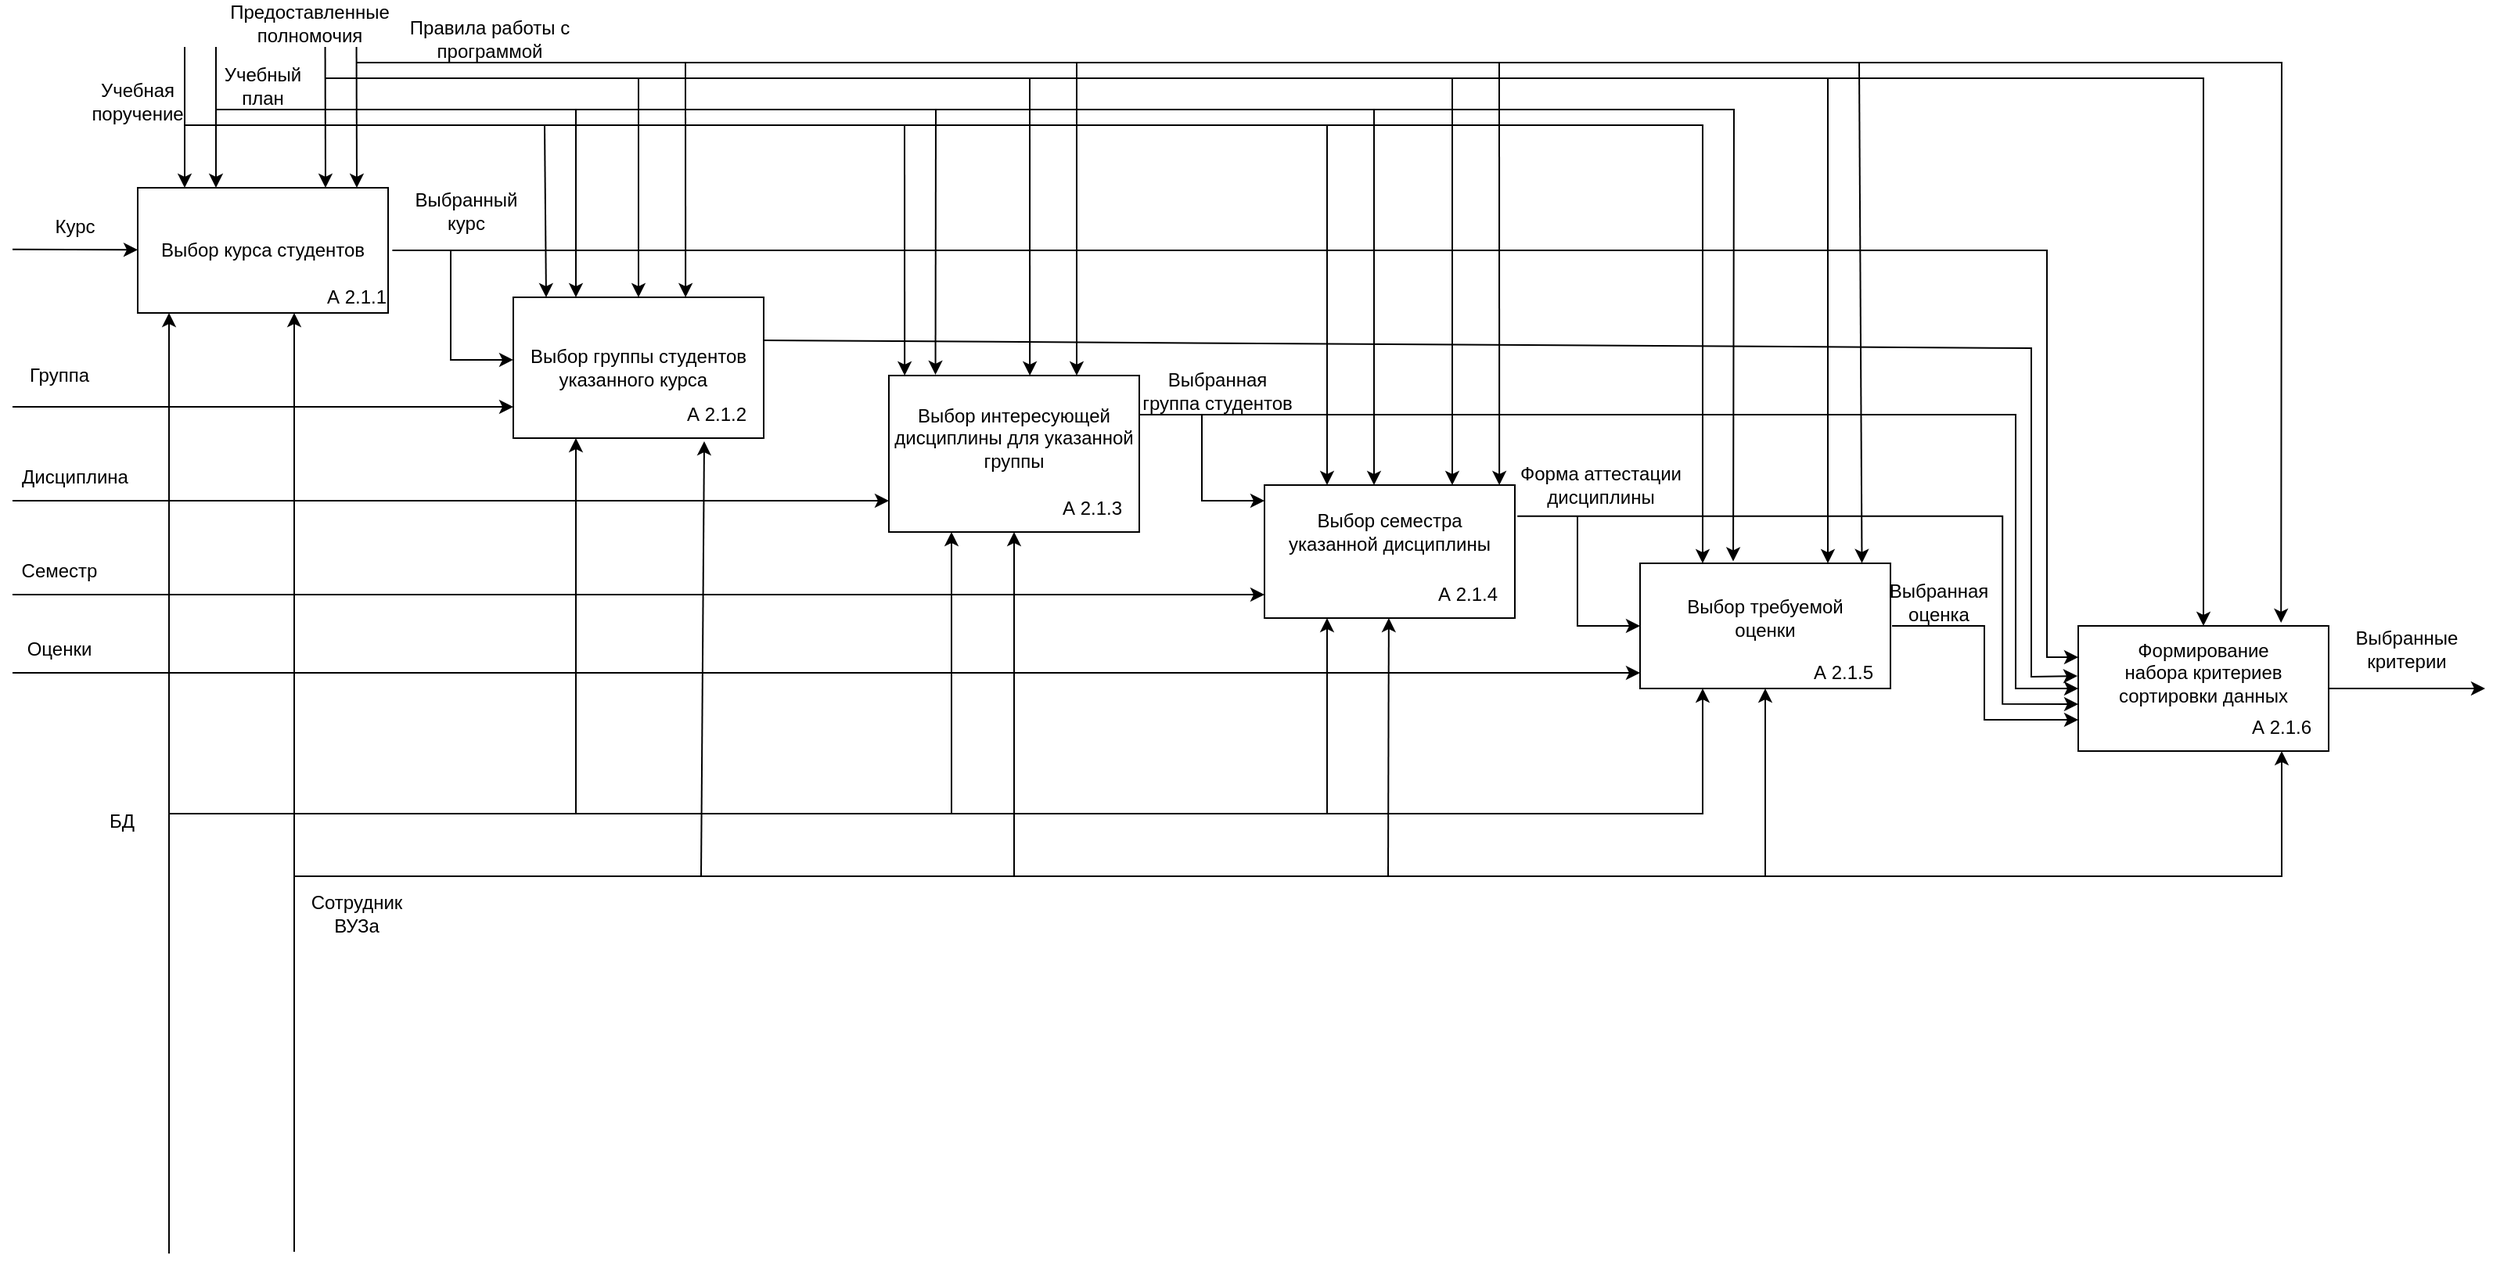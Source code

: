 <mxfile version="25.0.3">
  <diagram id="99r9N_AhDuTcoJef3325" name="Страница — 1">
    <mxGraphModel dx="1595" dy="694" grid="1" gridSize="10" guides="1" tooltips="1" connect="1" arrows="1" fold="1" page="1" pageScale="1" pageWidth="827" pageHeight="1169" math="0" shadow="0">
      <root>
        <mxCell id="0" />
        <mxCell id="1" parent="0" />
        <mxCell id="UHoBi2bAGTeNMNk3uiiB-1" value="" style="rounded=0;whiteSpace=wrap;html=1;" vertex="1" parent="1">
          <mxGeometry x="120" y="120" width="160" height="80" as="geometry" />
        </mxCell>
        <mxCell id="UHoBi2bAGTeNMNk3uiiB-4" value="" style="endArrow=classic;html=1;rounded=0;" edge="1" parent="1">
          <mxGeometry width="50" height="50" relative="1" as="geometry">
            <mxPoint x="40" y="159.33" as="sourcePoint" />
            <mxPoint x="120" y="159.66" as="targetPoint" />
          </mxGeometry>
        </mxCell>
        <mxCell id="UHoBi2bAGTeNMNk3uiiB-5" value="" style="endArrow=classic;html=1;rounded=0;" edge="1" parent="1">
          <mxGeometry width="50" height="50" relative="1" as="geometry">
            <mxPoint x="140" y="801.067" as="sourcePoint" />
            <mxPoint x="140" y="200" as="targetPoint" />
          </mxGeometry>
        </mxCell>
        <mxCell id="UHoBi2bAGTeNMNk3uiiB-6" value="" style="endArrow=classic;html=1;rounded=0;" edge="1" parent="1">
          <mxGeometry width="50" height="50" relative="1" as="geometry">
            <mxPoint x="220" y="800" as="sourcePoint" />
            <mxPoint x="220" y="200" as="targetPoint" />
          </mxGeometry>
        </mxCell>
        <mxCell id="UHoBi2bAGTeNMNk3uiiB-7" value="" style="endArrow=classic;html=1;rounded=0;" edge="1" parent="1">
          <mxGeometry width="50" height="50" relative="1" as="geometry">
            <mxPoint x="150" y="30" as="sourcePoint" />
            <mxPoint x="150" y="120" as="targetPoint" />
          </mxGeometry>
        </mxCell>
        <mxCell id="UHoBi2bAGTeNMNk3uiiB-8" value="" style="endArrow=classic;html=1;rounded=0;" edge="1" parent="1">
          <mxGeometry width="50" height="50" relative="1" as="geometry">
            <mxPoint x="170" y="30" as="sourcePoint" />
            <mxPoint x="170" y="120" as="targetPoint" />
          </mxGeometry>
        </mxCell>
        <mxCell id="UHoBi2bAGTeNMNk3uiiB-9" value="" style="endArrow=classic;html=1;rounded=0;" edge="1" parent="1">
          <mxGeometry width="50" height="50" relative="1" as="geometry">
            <mxPoint x="259.78" y="30" as="sourcePoint" />
            <mxPoint x="260" y="120" as="targetPoint" />
          </mxGeometry>
        </mxCell>
        <mxCell id="UHoBi2bAGTeNMNk3uiiB-10" value="" style="endArrow=classic;html=1;rounded=0;entryX=0.75;entryY=0;entryDx=0;entryDy=0;" edge="1" parent="1" target="UHoBi2bAGTeNMNk3uiiB-1">
          <mxGeometry width="50" height="50" relative="1" as="geometry">
            <mxPoint x="239.78" y="30" as="sourcePoint" />
            <mxPoint x="239.78" y="110" as="targetPoint" />
          </mxGeometry>
        </mxCell>
        <mxCell id="UHoBi2bAGTeNMNk3uiiB-11" value="Выбор курса студентов" style="text;strokeColor=none;align=center;fillColor=none;html=1;verticalAlign=middle;whiteSpace=wrap;rounded=0;" vertex="1" parent="1">
          <mxGeometry x="130" y="145" width="140" height="30" as="geometry" />
        </mxCell>
        <mxCell id="UHoBi2bAGTeNMNk3uiiB-14" value="Учебная поручение" style="text;strokeColor=none;align=center;fillColor=none;html=1;verticalAlign=middle;whiteSpace=wrap;rounded=0;" vertex="1" parent="1">
          <mxGeometry x="90" y="50" width="60" height="30" as="geometry" />
        </mxCell>
        <mxCell id="UHoBi2bAGTeNMNk3uiiB-15" value="Учебный план" style="text;strokeColor=none;align=center;fillColor=none;html=1;verticalAlign=middle;whiteSpace=wrap;rounded=0;" vertex="1" parent="1">
          <mxGeometry x="170" y="40" width="60" height="30" as="geometry" />
        </mxCell>
        <mxCell id="UHoBi2bAGTeNMNk3uiiB-16" value="Курс" style="text;strokeColor=none;align=center;fillColor=none;html=1;verticalAlign=middle;whiteSpace=wrap;rounded=0;" vertex="1" parent="1">
          <mxGeometry x="50" y="130" width="60" height="30" as="geometry" />
        </mxCell>
        <mxCell id="UHoBi2bAGTeNMNk3uiiB-18" value="А 2.1.1" style="text;strokeColor=none;align=center;fillColor=none;html=1;verticalAlign=middle;whiteSpace=wrap;rounded=0;" vertex="1" parent="1">
          <mxGeometry x="230" y="175" width="60" height="30" as="geometry" />
        </mxCell>
        <mxCell id="UHoBi2bAGTeNMNk3uiiB-19" value="Предоставленные полномочия" style="text;strokeColor=none;align=center;fillColor=none;html=1;verticalAlign=middle;whiteSpace=wrap;rounded=0;" vertex="1" parent="1">
          <mxGeometry x="200" width="60" height="30" as="geometry" />
        </mxCell>
        <mxCell id="UHoBi2bAGTeNMNk3uiiB-25" value="" style="rounded=0;whiteSpace=wrap;html=1;" vertex="1" parent="1">
          <mxGeometry x="360" y="190" width="160" height="90" as="geometry" />
        </mxCell>
        <mxCell id="UHoBi2bAGTeNMNk3uiiB-26" value="&lt;font style=&quot;font-size: 12px;&quot;&gt;Выбор группы студентов указанного курса&amp;nbsp;&amp;nbsp;&lt;/font&gt;" style="text;strokeColor=none;align=center;fillColor=none;html=1;verticalAlign=middle;whiteSpace=wrap;rounded=0;" vertex="1" parent="1">
          <mxGeometry x="370" y="220" width="140" height="30" as="geometry" />
        </mxCell>
        <mxCell id="UHoBi2bAGTeNMNk3uiiB-27" value="А 2.1.2" style="text;strokeColor=none;align=center;fillColor=none;html=1;verticalAlign=middle;whiteSpace=wrap;rounded=0;" vertex="1" parent="1">
          <mxGeometry x="460" y="250" width="60" height="30" as="geometry" />
        </mxCell>
        <mxCell id="UHoBi2bAGTeNMNk3uiiB-28" value="" style="endArrow=classic;html=1;rounded=0;" edge="1" parent="1">
          <mxGeometry width="50" height="50" relative="1" as="geometry">
            <mxPoint x="40" y="260" as="sourcePoint" />
            <mxPoint x="360" y="260" as="targetPoint" />
          </mxGeometry>
        </mxCell>
        <mxCell id="UHoBi2bAGTeNMNk3uiiB-29" value="Группа" style="text;strokeColor=none;align=center;fillColor=none;html=1;verticalAlign=middle;whiteSpace=wrap;rounded=0;" vertex="1" parent="1">
          <mxGeometry x="40" y="230" width="60" height="20" as="geometry" />
        </mxCell>
        <mxCell id="UHoBi2bAGTeNMNk3uiiB-30" value="" style="rounded=0;whiteSpace=wrap;html=1;" vertex="1" parent="1">
          <mxGeometry x="600" y="240" width="160" height="100" as="geometry" />
        </mxCell>
        <mxCell id="UHoBi2bAGTeNMNk3uiiB-31" value="Выбор интересующей дисциплины для указанной группы" style="text;strokeColor=none;align=center;fillColor=none;html=1;verticalAlign=middle;whiteSpace=wrap;rounded=0;" vertex="1" parent="1">
          <mxGeometry x="600" y="265" width="160" height="30" as="geometry" />
        </mxCell>
        <mxCell id="UHoBi2bAGTeNMNk3uiiB-32" value="А 2.1.3" style="text;strokeColor=none;align=center;fillColor=none;html=1;verticalAlign=middle;whiteSpace=wrap;rounded=0;" vertex="1" parent="1">
          <mxGeometry x="700" y="310" width="60" height="30" as="geometry" />
        </mxCell>
        <mxCell id="UHoBi2bAGTeNMNk3uiiB-33" value="" style="endArrow=classic;html=1;rounded=0;" edge="1" parent="1">
          <mxGeometry width="50" height="50" relative="1" as="geometry">
            <mxPoint x="40" y="320" as="sourcePoint" />
            <mxPoint x="600" y="320" as="targetPoint" />
          </mxGeometry>
        </mxCell>
        <mxCell id="UHoBi2bAGTeNMNk3uiiB-35" value="Дисциплина" style="text;strokeColor=none;align=center;fillColor=none;html=1;verticalAlign=middle;whiteSpace=wrap;rounded=0;" vertex="1" parent="1">
          <mxGeometry x="50" y="290" width="60" height="30" as="geometry" />
        </mxCell>
        <mxCell id="UHoBi2bAGTeNMNk3uiiB-36" value="" style="rounded=0;whiteSpace=wrap;html=1;" vertex="1" parent="1">
          <mxGeometry x="840" y="310" width="160" height="85" as="geometry" />
        </mxCell>
        <mxCell id="UHoBi2bAGTeNMNk3uiiB-37" value="Выбор семестра указанной дисциплины" style="text;strokeColor=none;align=center;fillColor=none;html=1;verticalAlign=middle;whiteSpace=wrap;rounded=0;" vertex="1" parent="1">
          <mxGeometry x="850" y="320" width="140" height="40" as="geometry" />
        </mxCell>
        <mxCell id="UHoBi2bAGTeNMNk3uiiB-38" value="А 2.1.4" style="text;strokeColor=none;align=center;fillColor=none;html=1;verticalAlign=middle;whiteSpace=wrap;rounded=0;" vertex="1" parent="1">
          <mxGeometry x="940" y="365" width="60" height="30" as="geometry" />
        </mxCell>
        <mxCell id="UHoBi2bAGTeNMNk3uiiB-40" value="" style="endArrow=classic;html=1;rounded=0;" edge="1" parent="1">
          <mxGeometry width="50" height="50" relative="1" as="geometry">
            <mxPoint x="40" y="380" as="sourcePoint" />
            <mxPoint x="840" y="380" as="targetPoint" />
          </mxGeometry>
        </mxCell>
        <mxCell id="UHoBi2bAGTeNMNk3uiiB-41" value="Семестр" style="text;strokeColor=none;align=center;fillColor=none;html=1;verticalAlign=middle;whiteSpace=wrap;rounded=0;" vertex="1" parent="1">
          <mxGeometry x="40" y="350" width="60" height="30" as="geometry" />
        </mxCell>
        <mxCell id="UHoBi2bAGTeNMNk3uiiB-42" value="" style="rounded=0;whiteSpace=wrap;html=1;" vertex="1" parent="1">
          <mxGeometry x="1080" y="360" width="160" height="80" as="geometry" />
        </mxCell>
        <mxCell id="UHoBi2bAGTeNMNk3uiiB-43" value="Выбор требуемой оценки" style="text;strokeColor=none;align=center;fillColor=none;html=1;verticalAlign=middle;whiteSpace=wrap;rounded=0;" vertex="1" parent="1">
          <mxGeometry x="1105" y="380" width="110" height="30" as="geometry" />
        </mxCell>
        <mxCell id="UHoBi2bAGTeNMNk3uiiB-44" value="А 2.1.5" style="text;strokeColor=none;align=center;fillColor=none;html=1;verticalAlign=middle;whiteSpace=wrap;rounded=0;" vertex="1" parent="1">
          <mxGeometry x="1180" y="420" width="60" height="20" as="geometry" />
        </mxCell>
        <mxCell id="UHoBi2bAGTeNMNk3uiiB-45" value="" style="rounded=0;whiteSpace=wrap;html=1;" vertex="1" parent="1">
          <mxGeometry x="1360" y="400" width="160" height="80" as="geometry" />
        </mxCell>
        <mxCell id="UHoBi2bAGTeNMNk3uiiB-47" value="Формирование набора критериев сортировки данных" style="text;strokeColor=none;align=center;fillColor=none;html=1;verticalAlign=middle;whiteSpace=wrap;rounded=0;" vertex="1" parent="1">
          <mxGeometry x="1380" y="415" width="120" height="30" as="geometry" />
        </mxCell>
        <mxCell id="UHoBi2bAGTeNMNk3uiiB-48" value="А 2.1.6" style="text;strokeColor=none;align=center;fillColor=none;html=1;verticalAlign=middle;whiteSpace=wrap;rounded=0;" vertex="1" parent="1">
          <mxGeometry x="1460" y="450" width="60" height="30" as="geometry" />
        </mxCell>
        <mxCell id="UHoBi2bAGTeNMNk3uiiB-49" value="" style="endArrow=classic;html=1;rounded=0;" edge="1" parent="1">
          <mxGeometry width="50" height="50" relative="1" as="geometry">
            <mxPoint x="40" y="430" as="sourcePoint" />
            <mxPoint x="1080" y="430" as="targetPoint" />
          </mxGeometry>
        </mxCell>
        <mxCell id="UHoBi2bAGTeNMNk3uiiB-50" value="Оценки" style="text;strokeColor=none;align=center;fillColor=none;html=1;verticalAlign=middle;whiteSpace=wrap;rounded=0;" vertex="1" parent="1">
          <mxGeometry x="40" y="400" width="60" height="30" as="geometry" />
        </mxCell>
        <mxCell id="UHoBi2bAGTeNMNk3uiiB-51" value="" style="endArrow=classic;html=1;rounded=0;entryX=0;entryY=0.25;entryDx=0;entryDy=0;" edge="1" parent="1" target="UHoBi2bAGTeNMNk3uiiB-45">
          <mxGeometry width="50" height="50" relative="1" as="geometry">
            <mxPoint x="282.72" y="160" as="sourcePoint" />
            <mxPoint x="1360" y="409.76" as="targetPoint" />
            <Array as="points">
              <mxPoint x="1340" y="160" />
              <mxPoint x="1340" y="420" />
            </Array>
          </mxGeometry>
        </mxCell>
        <mxCell id="UHoBi2bAGTeNMNk3uiiB-52" value="" style="endArrow=classic;html=1;rounded=0;entryX=0;entryY=0.444;entryDx=0;entryDy=0;entryPerimeter=0;" edge="1" parent="1" target="UHoBi2bAGTeNMNk3uiiB-25">
          <mxGeometry width="50" height="50" relative="1" as="geometry">
            <mxPoint x="320" y="160" as="sourcePoint" />
            <mxPoint x="360" y="225.0" as="targetPoint" />
            <Array as="points">
              <mxPoint x="320" y="230" />
            </Array>
          </mxGeometry>
        </mxCell>
        <mxCell id="UHoBi2bAGTeNMNk3uiiB-53" value="Выбранный курс" style="text;strokeColor=none;align=center;fillColor=none;html=1;verticalAlign=middle;whiteSpace=wrap;rounded=0;" vertex="1" parent="1">
          <mxGeometry x="300" y="120" width="60" height="30" as="geometry" />
        </mxCell>
        <mxCell id="UHoBi2bAGTeNMNk3uiiB-54" value="" style="endArrow=classic;html=1;rounded=0;entryX=0;entryY=0.5;entryDx=0;entryDy=0;" edge="1" parent="1" target="UHoBi2bAGTeNMNk3uiiB-45">
          <mxGeometry width="50" height="50" relative="1" as="geometry">
            <mxPoint x="760" y="265" as="sourcePoint" />
            <mxPoint x="1320" y="440" as="targetPoint" />
            <Array as="points">
              <mxPoint x="1320" y="265" />
              <mxPoint x="1320" y="440" />
            </Array>
          </mxGeometry>
        </mxCell>
        <mxCell id="UHoBi2bAGTeNMNk3uiiB-56" value="" style="endArrow=classic;html=1;rounded=0;entryX=0;entryY=0.118;entryDx=0;entryDy=0;entryPerimeter=0;" edge="1" parent="1" target="UHoBi2bAGTeNMNk3uiiB-36">
          <mxGeometry width="50" height="50" relative="1" as="geometry">
            <mxPoint x="800" y="265" as="sourcePoint" />
            <mxPoint x="800" y="350" as="targetPoint" />
            <Array as="points">
              <mxPoint x="800" y="320" />
            </Array>
          </mxGeometry>
        </mxCell>
        <mxCell id="UHoBi2bAGTeNMNk3uiiB-57" value="Выбранная группа студентов" style="text;strokeColor=none;align=center;fillColor=none;html=1;verticalAlign=middle;whiteSpace=wrap;rounded=0;" vertex="1" parent="1">
          <mxGeometry x="760" y="235" width="100" height="30" as="geometry" />
        </mxCell>
        <mxCell id="UHoBi2bAGTeNMNk3uiiB-58" value="" style="endArrow=classic;html=1;rounded=0;entryX=-0.01;entryY=0.627;entryDx=0;entryDy=0;entryPerimeter=0;" edge="1" parent="1">
          <mxGeometry width="50" height="50" relative="1" as="geometry">
            <mxPoint x="1001.6" y="329.84" as="sourcePoint" />
            <mxPoint x="1360.0" y="450.0" as="targetPoint" />
            <Array as="points">
              <mxPoint x="1311.6" y="329.84" />
              <mxPoint x="1311.6" y="449.84" />
            </Array>
          </mxGeometry>
        </mxCell>
        <mxCell id="UHoBi2bAGTeNMNk3uiiB-59" value="" style="endArrow=classic;html=1;rounded=0;entryX=0;entryY=0.5;entryDx=0;entryDy=0;" edge="1" parent="1" target="UHoBi2bAGTeNMNk3uiiB-42">
          <mxGeometry width="50" height="50" relative="1" as="geometry">
            <mxPoint x="1040" y="330" as="sourcePoint" />
            <mxPoint x="1040" y="420" as="targetPoint" />
            <Array as="points">
              <mxPoint x="1040" y="400" />
            </Array>
          </mxGeometry>
        </mxCell>
        <mxCell id="UHoBi2bAGTeNMNk3uiiB-60" value="Форма аттестации дисциплины" style="text;strokeColor=none;align=center;fillColor=none;html=1;verticalAlign=middle;whiteSpace=wrap;rounded=0;" vertex="1" parent="1">
          <mxGeometry x="1000" y="295" width="110" height="30" as="geometry" />
        </mxCell>
        <mxCell id="UHoBi2bAGTeNMNk3uiiB-61" value="" style="endArrow=classic;html=1;rounded=0;entryX=0;entryY=0.75;entryDx=0;entryDy=0;" edge="1" parent="1" target="UHoBi2bAGTeNMNk3uiiB-45">
          <mxGeometry width="50" height="50" relative="1" as="geometry">
            <mxPoint x="1241" y="400" as="sourcePoint" />
            <mxPoint x="1300" y="480" as="targetPoint" />
            <Array as="points">
              <mxPoint x="1300" y="400" />
              <mxPoint x="1300" y="460" />
            </Array>
          </mxGeometry>
        </mxCell>
        <mxCell id="UHoBi2bAGTeNMNk3uiiB-62" value="Выбранная оценка" style="text;strokeColor=none;align=center;fillColor=none;html=1;verticalAlign=middle;whiteSpace=wrap;rounded=0;" vertex="1" parent="1">
          <mxGeometry x="1241" y="370" width="60" height="30" as="geometry" />
        </mxCell>
        <mxCell id="UHoBi2bAGTeNMNk3uiiB-63" value="" style="endArrow=classic;html=1;rounded=0;entryX=0.25;entryY=1;entryDx=0;entryDy=0;" edge="1" parent="1">
          <mxGeometry width="50" height="50" relative="1" as="geometry">
            <mxPoint x="140" y="520" as="sourcePoint" />
            <mxPoint x="1120" y="440" as="targetPoint" />
            <Array as="points">
              <mxPoint x="1120" y="520" />
            </Array>
          </mxGeometry>
        </mxCell>
        <mxCell id="UHoBi2bAGTeNMNk3uiiB-64" value="БД" style="text;strokeColor=none;align=center;fillColor=none;html=1;verticalAlign=middle;whiteSpace=wrap;rounded=0;" vertex="1" parent="1">
          <mxGeometry x="80" y="510" width="60" height="30" as="geometry" />
        </mxCell>
        <mxCell id="UHoBi2bAGTeNMNk3uiiB-65" value="" style="endArrow=classic;html=1;rounded=0;entryX=0.5;entryY=1;entryDx=0;entryDy=0;" edge="1" parent="1" target="UHoBi2bAGTeNMNk3uiiB-48">
          <mxGeometry width="50" height="50" relative="1" as="geometry">
            <mxPoint x="220" y="560" as="sourcePoint" />
            <mxPoint x="1512.462" y="720" as="targetPoint" />
            <Array as="points">
              <mxPoint x="1490" y="560" />
            </Array>
          </mxGeometry>
        </mxCell>
        <mxCell id="UHoBi2bAGTeNMNk3uiiB-66" value="Сотрудник ВУЗа" style="text;strokeColor=none;align=center;fillColor=none;html=1;verticalAlign=middle;whiteSpace=wrap;rounded=0;" vertex="1" parent="1">
          <mxGeometry x="230" y="569" width="60" height="30" as="geometry" />
        </mxCell>
        <mxCell id="UHoBi2bAGTeNMNk3uiiB-68" value="" style="endArrow=classic;html=1;rounded=0;entryX=0.25;entryY=1;entryDx=0;entryDy=0;" edge="1" parent="1" target="UHoBi2bAGTeNMNk3uiiB-25">
          <mxGeometry width="50" height="50" relative="1" as="geometry">
            <mxPoint x="400" y="520" as="sourcePoint" />
            <mxPoint x="450" y="470" as="targetPoint" />
          </mxGeometry>
        </mxCell>
        <mxCell id="UHoBi2bAGTeNMNk3uiiB-69" value="" style="endArrow=classic;html=1;rounded=0;" edge="1" parent="1">
          <mxGeometry width="50" height="50" relative="1" as="geometry">
            <mxPoint x="480" y="560" as="sourcePoint" />
            <mxPoint x="482" y="282" as="targetPoint" />
          </mxGeometry>
        </mxCell>
        <mxCell id="UHoBi2bAGTeNMNk3uiiB-70" value="" style="endArrow=classic;html=1;rounded=0;entryX=0.25;entryY=1;entryDx=0;entryDy=0;" edge="1" parent="1" target="UHoBi2bAGTeNMNk3uiiB-30">
          <mxGeometry width="50" height="50" relative="1" as="geometry">
            <mxPoint x="640" y="520" as="sourcePoint" />
            <mxPoint x="690" y="470" as="targetPoint" />
          </mxGeometry>
        </mxCell>
        <mxCell id="UHoBi2bAGTeNMNk3uiiB-71" value="" style="endArrow=classic;html=1;rounded=0;entryX=0.5;entryY=1;entryDx=0;entryDy=0;" edge="1" parent="1" target="UHoBi2bAGTeNMNk3uiiB-30">
          <mxGeometry width="50" height="50" relative="1" as="geometry">
            <mxPoint x="680" y="560" as="sourcePoint" />
            <mxPoint x="730" y="510" as="targetPoint" />
          </mxGeometry>
        </mxCell>
        <mxCell id="UHoBi2bAGTeNMNk3uiiB-72" value="" style="endArrow=classic;html=1;rounded=0;entryX=0.25;entryY=1;entryDx=0;entryDy=0;" edge="1" parent="1" target="UHoBi2bAGTeNMNk3uiiB-36">
          <mxGeometry width="50" height="50" relative="1" as="geometry">
            <mxPoint x="880" y="520" as="sourcePoint" />
            <mxPoint x="930" y="470" as="targetPoint" />
          </mxGeometry>
        </mxCell>
        <mxCell id="UHoBi2bAGTeNMNk3uiiB-73" value="" style="endArrow=classic;html=1;rounded=0;" edge="1" parent="1">
          <mxGeometry width="50" height="50" relative="1" as="geometry">
            <mxPoint x="919" y="560" as="sourcePoint" />
            <mxPoint x="919.44" y="395" as="targetPoint" />
          </mxGeometry>
        </mxCell>
        <mxCell id="UHoBi2bAGTeNMNk3uiiB-74" value="" style="endArrow=classic;html=1;rounded=0;entryX=0.5;entryY=1;entryDx=0;entryDy=0;" edge="1" parent="1" target="UHoBi2bAGTeNMNk3uiiB-42">
          <mxGeometry width="50" height="50" relative="1" as="geometry">
            <mxPoint x="1160" y="560" as="sourcePoint" />
            <mxPoint x="1210" y="510" as="targetPoint" />
          </mxGeometry>
        </mxCell>
        <mxCell id="UHoBi2bAGTeNMNk3uiiB-75" value="" style="endArrow=classic;html=1;rounded=0;exitX=1;exitY=0.5;exitDx=0;exitDy=0;" edge="1" parent="1" source="UHoBi2bAGTeNMNk3uiiB-45">
          <mxGeometry width="50" height="50" relative="1" as="geometry">
            <mxPoint x="1690" y="500" as="sourcePoint" />
            <mxPoint x="1620" y="440" as="targetPoint" />
          </mxGeometry>
        </mxCell>
        <mxCell id="UHoBi2bAGTeNMNk3uiiB-76" value="Выбранные критерии" style="text;strokeColor=none;align=center;fillColor=none;html=1;verticalAlign=middle;whiteSpace=wrap;rounded=0;" vertex="1" parent="1">
          <mxGeometry x="1540" y="400" width="60" height="30" as="geometry" />
        </mxCell>
        <mxCell id="UHoBi2bAGTeNMNk3uiiB-78" value="" style="endArrow=classic;html=1;rounded=0;entryX=0.81;entryY=-0.025;entryDx=0;entryDy=0;entryPerimeter=0;" edge="1" parent="1">
          <mxGeometry width="50" height="50" relative="1" as="geometry">
            <mxPoint x="260" y="40" as="sourcePoint" />
            <mxPoint x="1489.6" y="398.0" as="targetPoint" />
            <Array as="points">
              <mxPoint x="300" y="40" />
              <mxPoint x="1490" y="40" />
            </Array>
          </mxGeometry>
        </mxCell>
        <mxCell id="UHoBi2bAGTeNMNk3uiiB-79" value="" style="endArrow=classic;html=1;rounded=0;entryX=0.5;entryY=0;entryDx=0;entryDy=0;" edge="1" parent="1" target="UHoBi2bAGTeNMNk3uiiB-45">
          <mxGeometry width="50" height="50" relative="1" as="geometry">
            <mxPoint x="240" y="50" as="sourcePoint" />
            <mxPoint x="1440.0" y="370" as="targetPoint" />
            <Array as="points">
              <mxPoint x="1440" y="50" />
            </Array>
          </mxGeometry>
        </mxCell>
        <mxCell id="UHoBi2bAGTeNMNk3uiiB-80" value="" style="endArrow=classic;html=1;rounded=0;entryX=0.372;entryY=-0.016;entryDx=0;entryDy=0;entryPerimeter=0;" edge="1" parent="1" target="UHoBi2bAGTeNMNk3uiiB-42">
          <mxGeometry width="50" height="50" relative="1" as="geometry">
            <mxPoint x="170" y="70" as="sourcePoint" />
            <mxPoint x="1140" y="336" as="targetPoint" />
            <Array as="points">
              <mxPoint x="1140" y="70" />
            </Array>
          </mxGeometry>
        </mxCell>
        <mxCell id="UHoBi2bAGTeNMNk3uiiB-82" value="" style="endArrow=classic;html=1;rounded=0;entryX=0.25;entryY=0;entryDx=0;entryDy=0;" edge="1" parent="1" target="UHoBi2bAGTeNMNk3uiiB-42">
          <mxGeometry width="50" height="50" relative="1" as="geometry">
            <mxPoint x="150" y="80" as="sourcePoint" />
            <mxPoint x="1120" y="340" as="targetPoint" />
            <Array as="points">
              <mxPoint x="1120" y="80" />
            </Array>
          </mxGeometry>
        </mxCell>
        <mxCell id="UHoBi2bAGTeNMNk3uiiB-83" value="Правила работы с программой" style="text;strokeColor=none;align=center;fillColor=none;html=1;verticalAlign=middle;whiteSpace=wrap;rounded=0;" vertex="1" parent="1">
          <mxGeometry x="290" y="10" width="110" height="30" as="geometry" />
        </mxCell>
        <mxCell id="UHoBi2bAGTeNMNk3uiiB-85" value="" style="endArrow=classic;html=1;rounded=0;entryX=0.75;entryY=0;entryDx=0;entryDy=0;" edge="1" parent="1" target="UHoBi2bAGTeNMNk3uiiB-42">
          <mxGeometry width="50" height="50" relative="1" as="geometry">
            <mxPoint x="1200" y="90" as="sourcePoint" />
            <mxPoint x="1250" y="40" as="targetPoint" />
            <Array as="points">
              <mxPoint x="1200" y="50" />
              <mxPoint x="1200" y="90" />
            </Array>
          </mxGeometry>
        </mxCell>
        <mxCell id="UHoBi2bAGTeNMNk3uiiB-89" value="" style="endArrow=classic;html=1;rounded=0;entryX=0.886;entryY=-0.002;entryDx=0;entryDy=0;entryPerimeter=0;" edge="1" parent="1" target="UHoBi2bAGTeNMNk3uiiB-42">
          <mxGeometry width="50" height="50" relative="1" as="geometry">
            <mxPoint x="1220" y="40" as="sourcePoint" />
            <mxPoint x="1270" y="-10" as="targetPoint" />
          </mxGeometry>
        </mxCell>
        <mxCell id="UHoBi2bAGTeNMNk3uiiB-90" value="" style="endArrow=classic;html=1;rounded=0;entryX=0.25;entryY=0;entryDx=0;entryDy=0;" edge="1" parent="1" target="UHoBi2bAGTeNMNk3uiiB-36">
          <mxGeometry width="50" height="50" relative="1" as="geometry">
            <mxPoint x="880" y="80" as="sourcePoint" />
            <mxPoint x="930" y="30" as="targetPoint" />
          </mxGeometry>
        </mxCell>
        <mxCell id="UHoBi2bAGTeNMNk3uiiB-91" value="" style="endArrow=classic;html=1;rounded=0;entryX=0.5;entryY=0;entryDx=0;entryDy=0;" edge="1" parent="1">
          <mxGeometry width="50" height="50" relative="1" as="geometry">
            <mxPoint x="910" y="70" as="sourcePoint" />
            <mxPoint x="910" y="310" as="targetPoint" />
          </mxGeometry>
        </mxCell>
        <mxCell id="UHoBi2bAGTeNMNk3uiiB-92" value="" style="endArrow=classic;html=1;rounded=0;entryX=0.75;entryY=0;entryDx=0;entryDy=0;" edge="1" parent="1" target="UHoBi2bAGTeNMNk3uiiB-36">
          <mxGeometry width="50" height="50" relative="1" as="geometry">
            <mxPoint x="960" y="50" as="sourcePoint" />
            <mxPoint x="1010" as="targetPoint" />
          </mxGeometry>
        </mxCell>
        <mxCell id="UHoBi2bAGTeNMNk3uiiB-93" value="" style="endArrow=classic;html=1;rounded=0;entryX=0.938;entryY=0;entryDx=0;entryDy=0;entryPerimeter=0;" edge="1" parent="1" target="UHoBi2bAGTeNMNk3uiiB-36">
          <mxGeometry width="50" height="50" relative="1" as="geometry">
            <mxPoint x="990" y="40" as="sourcePoint" />
            <mxPoint x="1040" y="-10" as="targetPoint" />
          </mxGeometry>
        </mxCell>
        <mxCell id="UHoBi2bAGTeNMNk3uiiB-94" value="" style="endArrow=classic;html=1;rounded=0;entryX=0.063;entryY=0;entryDx=0;entryDy=0;entryPerimeter=0;" edge="1" parent="1" target="UHoBi2bAGTeNMNk3uiiB-30">
          <mxGeometry width="50" height="50" relative="1" as="geometry">
            <mxPoint x="610" y="80" as="sourcePoint" />
            <mxPoint x="660" y="30" as="targetPoint" />
          </mxGeometry>
        </mxCell>
        <mxCell id="UHoBi2bAGTeNMNk3uiiB-95" value="" style="endArrow=classic;html=1;rounded=0;entryX=0.186;entryY=-0.005;entryDx=0;entryDy=0;entryPerimeter=0;" edge="1" parent="1" target="UHoBi2bAGTeNMNk3uiiB-30">
          <mxGeometry width="50" height="50" relative="1" as="geometry">
            <mxPoint x="630" y="70" as="sourcePoint" />
            <mxPoint x="632" y="238" as="targetPoint" />
          </mxGeometry>
        </mxCell>
        <mxCell id="UHoBi2bAGTeNMNk3uiiB-96" value="" style="endArrow=classic;html=1;rounded=0;entryX=0.563;entryY=0;entryDx=0;entryDy=0;entryPerimeter=0;" edge="1" parent="1" target="UHoBi2bAGTeNMNk3uiiB-30">
          <mxGeometry width="50" height="50" relative="1" as="geometry">
            <mxPoint x="690" y="50" as="sourcePoint" />
            <mxPoint x="740" as="targetPoint" />
          </mxGeometry>
        </mxCell>
        <mxCell id="UHoBi2bAGTeNMNk3uiiB-97" value="" style="endArrow=classic;html=1;rounded=0;entryX=0.75;entryY=0;entryDx=0;entryDy=0;" edge="1" parent="1" target="UHoBi2bAGTeNMNk3uiiB-30">
          <mxGeometry width="50" height="50" relative="1" as="geometry">
            <mxPoint x="720" y="40" as="sourcePoint" />
            <mxPoint x="770" y="-10" as="targetPoint" />
          </mxGeometry>
        </mxCell>
        <mxCell id="UHoBi2bAGTeNMNk3uiiB-98" value="" style="endArrow=classic;html=1;rounded=0;" edge="1" parent="1">
          <mxGeometry width="50" height="50" relative="1" as="geometry">
            <mxPoint x="380" y="80" as="sourcePoint" />
            <mxPoint x="381" y="190" as="targetPoint" />
          </mxGeometry>
        </mxCell>
        <mxCell id="UHoBi2bAGTeNMNk3uiiB-99" value="" style="endArrow=classic;html=1;rounded=0;entryX=0.25;entryY=0;entryDx=0;entryDy=0;" edge="1" parent="1" target="UHoBi2bAGTeNMNk3uiiB-25">
          <mxGeometry width="50" height="50" relative="1" as="geometry">
            <mxPoint x="400" y="70" as="sourcePoint" />
            <mxPoint x="450" y="20" as="targetPoint" />
          </mxGeometry>
        </mxCell>
        <mxCell id="UHoBi2bAGTeNMNk3uiiB-100" value="" style="endArrow=classic;html=1;rounded=0;entryX=0.5;entryY=0;entryDx=0;entryDy=0;" edge="1" parent="1" target="UHoBi2bAGTeNMNk3uiiB-25">
          <mxGeometry width="50" height="50" relative="1" as="geometry">
            <mxPoint x="440" y="50" as="sourcePoint" />
            <mxPoint x="490" as="targetPoint" />
          </mxGeometry>
        </mxCell>
        <mxCell id="UHoBi2bAGTeNMNk3uiiB-101" value="" style="endArrow=classic;html=1;rounded=0;entryX=0.688;entryY=0;entryDx=0;entryDy=0;entryPerimeter=0;" edge="1" parent="1" target="UHoBi2bAGTeNMNk3uiiB-25">
          <mxGeometry width="50" height="50" relative="1" as="geometry">
            <mxPoint x="470" y="40" as="sourcePoint" />
            <mxPoint x="520" y="-10" as="targetPoint" />
          </mxGeometry>
        </mxCell>
        <mxCell id="UHoBi2bAGTeNMNk3uiiB-102" value="" style="endArrow=classic;html=1;rounded=0;entryX=-0.003;entryY=0.4;entryDx=0;entryDy=0;entryPerimeter=0;" edge="1" parent="1" target="UHoBi2bAGTeNMNk3uiiB-45">
          <mxGeometry width="50" height="50" relative="1" as="geometry">
            <mxPoint x="520" y="217.5" as="sourcePoint" />
            <mxPoint x="1360" y="422.5" as="targetPoint" />
            <Array as="points">
              <mxPoint x="1330" y="222.5" />
              <mxPoint x="1330" y="432.5" />
            </Array>
          </mxGeometry>
        </mxCell>
      </root>
    </mxGraphModel>
  </diagram>
</mxfile>
